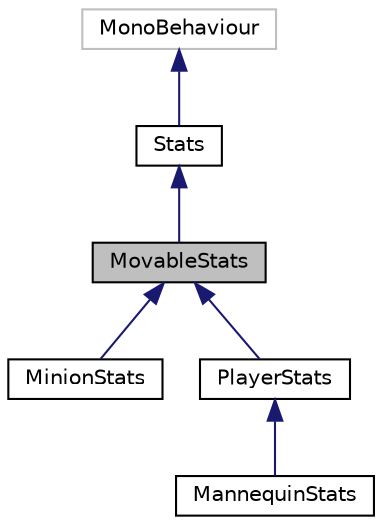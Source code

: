 digraph "MovableStats"
{
 // INTERACTIVE_SVG=YES
 // LATEX_PDF_SIZE
  edge [fontname="Helvetica",fontsize="10",labelfontname="Helvetica",labelfontsize="10"];
  node [fontname="Helvetica",fontsize="10",shape=record];
  Node1 [label="MovableStats",height=0.2,width=0.4,color="black", fillcolor="grey75", style="filled", fontcolor="black",tooltip=" "];
  Node2 -> Node1 [dir="back",color="midnightblue",fontsize="10",style="solid",fontname="Helvetica"];
  Node2 [label="Stats",height=0.2,width=0.4,color="black", fillcolor="white", style="filled",URL="$class_stats.html",tooltip=" "];
  Node3 -> Node2 [dir="back",color="midnightblue",fontsize="10",style="solid",fontname="Helvetica"];
  Node3 [label="MonoBehaviour",height=0.2,width=0.4,color="grey75", fillcolor="white", style="filled",tooltip=" "];
  Node1 -> Node4 [dir="back",color="midnightblue",fontsize="10",style="solid",fontname="Helvetica"];
  Node4 [label="MinionStats",height=0.2,width=0.4,color="black", fillcolor="white", style="filled",URL="$class_minion_stats.html",tooltip="Minion Stats is the main class that controls all the Minion Statistics for every Minion entity within..."];
  Node1 -> Node5 [dir="back",color="midnightblue",fontsize="10",style="solid",fontname="Helvetica"];
  Node5 [label="PlayerStats",height=0.2,width=0.4,color="black", fillcolor="white", style="filled",URL="$class_player_stats.html",tooltip="Player Stats is the main class that controls all the Player Statistics in all time in the game execut..."];
  Node5 -> Node6 [dir="back",color="midnightblue",fontsize="10",style="solid",fontname="Helvetica"];
  Node6 [label="MannequinStats",height=0.2,width=0.4,color="black", fillcolor="white", style="filled",URL="$class_mannequin_stats.html",tooltip=" "];
}
